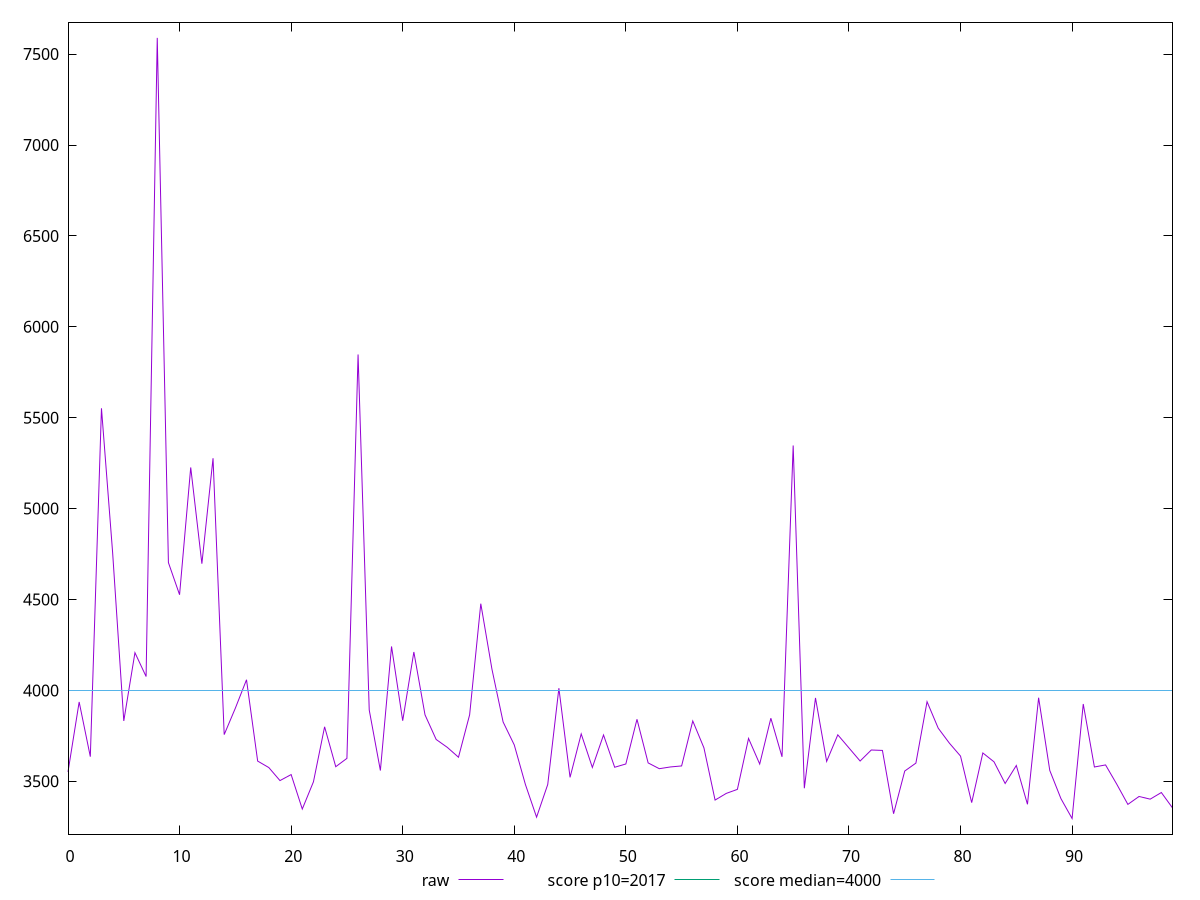 reset

$raw <<EOF
0 3551.8919999999966
1 3936.6039999999944
2 3635.6199999999985
3 5551.887999999994
4 4757.947999999996
5 3832.227999999997
6 4207.479999999998
7 4076.3959999999984
8 7589.119999999986
9 4703.183999999994
10 4526.371999999995
11 5226.53999999999
12 4696.983999999997
13 5277.02799999999
14 3756.959999999998
15 3902.443999999993
16 4058.683999999996
17 3611.347999999999
18 3575.7239999999965
19 3504.059999999999
20 3537.188000000001
21 3347.627999999999
22 3497.3559999999975
23 3799.8879999999986
24 3580.4519999999957
25 3626.2719999999977
26 5847.915999999994
27 3892.431999999997
28 3559.435999999996
29 4241.699999999996
30 3833.255999999996
31 4211.427999999997
32 3865.655999999998
33 3730.159999999998
34 3686.723999999996
35 3632.5679999999975
36 3866.2799999999957
37 4477.151999999996
38 4116.691999999993
39 3826.488
40 3700.231999999997
41 3482.4759999999933
42 3302.9159999999974
43 3482.6079999999956
44 4012.235999999994
45 3521.835999999997
46 3760.7399999999966
47 3576.3120000000004
48 3754.944
49 3577.4000000000005
50 3595.423999999995
51 3841.303999999999
52 3601.331999999997
53 3569.4839999999963
54 3579.115999999997
55 3584.6919999999977
56 3831.9679999999985
57 3684.2280000000023
58 3396.8879999999963
59 3433.5559999999973
60 3455.827999999997
61 3736.0079999999953
62 3595.1639999999966
63 3847.239999999996
64 3634.7519999999954
65 5347.139999999993
66 3461.9359999999974
67 3958.5919999999933
68 3609.6479999999983
69 3755.7519999999977
70 3683.751999999995
71 3611.659999999998
72 3672.2959999999966
73 3669.9880000000003
74 3321.7399999999966
75 3556.599999999997
76 3600.219999999999
77 3937.991999999995
78 3792.415999999998
79 3710.0759999999937
80 3638.771999999994
81 3382.691999999996
82 3656.0039999999954
83 3607.371999999998
84 3488.179999999997
85 3587.0919999999937
86 3373.6559999999968
87 3959.7439999999974
88 3559.847999999996
89 3404.8879999999967
90 3295.423999999998
91 3925.3319999999976
92 3578.855999999997
93 3590.2199999999943
94 3484.667999999996
95 3373.115999999998
96 3416.6759999999954
97 3401.9639999999977
98 3438.3999999999965
99 3353.8959999999975
EOF

set key outside below
set xrange [0:99]
set yrange [3209.5500799999986:7674.993919999986]
set trange [3209.5500799999986:7674.993919999986]
set terminal svg size 640, 500 enhanced background rgb 'white'
set output "reprap/mainthread-work-breakdown/samples/pages+cached+noexternal+nomedia+nocss/raw/values.svg"

plot $raw title "raw" with line, \
     2017 title "score p10=2017", \
     4000 title "score median=4000"

reset
